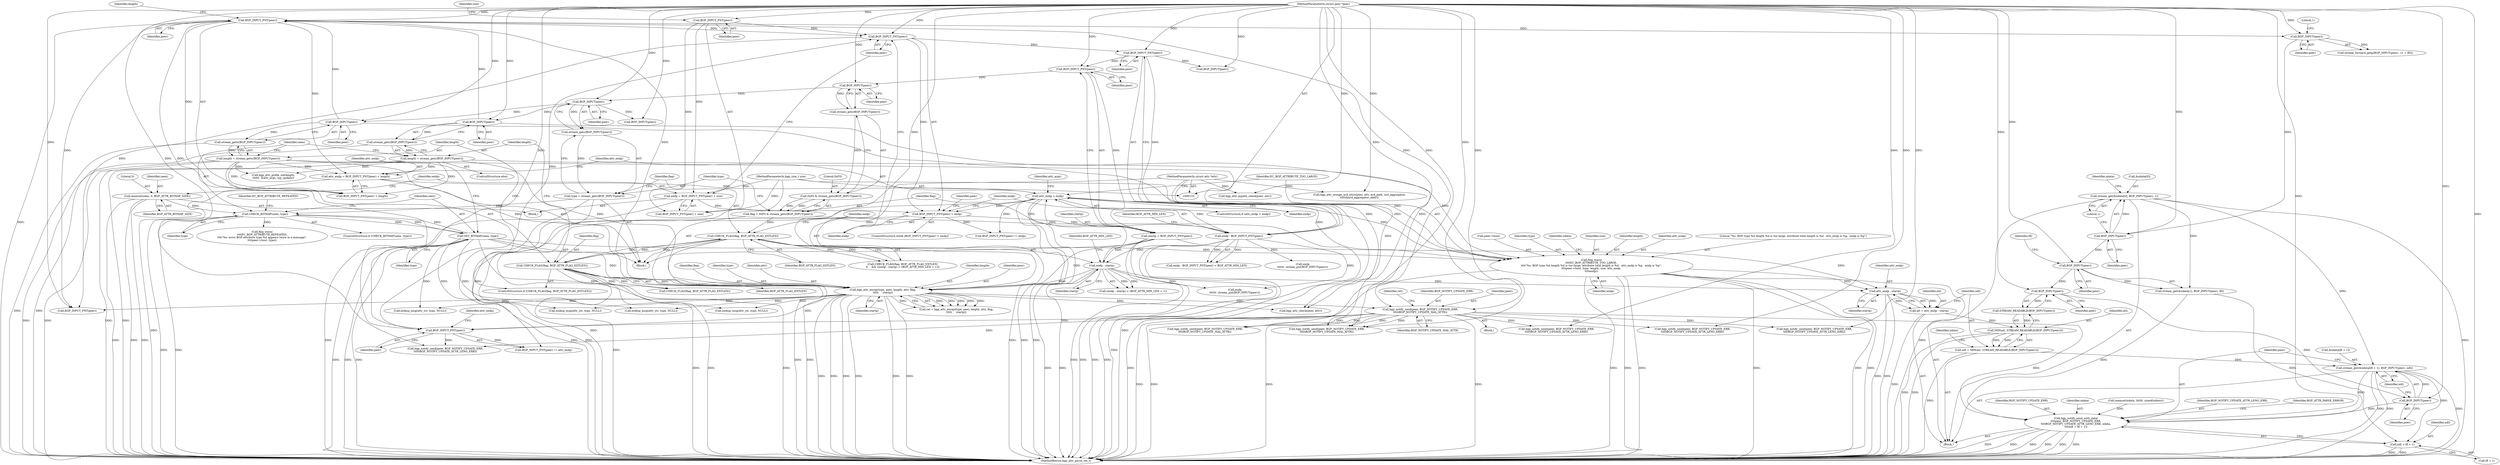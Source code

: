 digraph "0_frr_943d595a018e69b550db08cccba1d0778a86705a@array" {
"1000364" [label="(Call,stream_get(&ndata[lfl + 1], BGP_INPUT(peer), ndl))"];
"1000334" [label="(Call,stream_get(&ndata[0], BGP_INPUT(peer), 1))"];
"1000339" [label="(Call,BGP_INPUT(peer))"];
"1000328" [label="(Call,BGP_INPUT(peer))"];
"1000293" [label="(Call,BGP_INPUT_PNT(peer))"];
"1000261" [label="(Call,BGP_INPUT(peer))"];
"1000220" [label="(Call,BGP_INPUT(peer))"];
"1000215" [label="(Call,BGP_INPUT(peer))"];
"1000208" [label="(Call,BGP_INPUT_PNT(peer))"];
"1000183" [label="(Call,BGP_INPUT_PNT(peer))"];
"1000175" [label="(Call,BGP_INPUT_PNT(peer))"];
"1000636" [label="(Call,BGP_INPUT_PNT(peer))"];
"1000571" [label="(Call,bgp_notify_send(peer, BGP_NOTIFY_UPDATE_ERR,\n\t\t\t\t\tBGP_NOTIFY_UPDATE_MAL_ATTR))"];
"1000535" [label="(Call,bgp_attr_encap(type, peer, length, attr, flag,\n\t\t\t\t\t     startp))"];
"1000287" [label="(Call,SET_BITMAP(seen, type))"];
"1000270" [label="(Call,CHECK_BITMAP(seen, type))"];
"1000163" [label="(Call,memset(seen, 0, BGP_ATTR_BITMAP_SIZE))"];
"1000217" [label="(Call,type = stream_getc(BGP_INPUT(peer)))"];
"1000219" [label="(Call,stream_getc(BGP_INPUT(peer)))"];
"1000134" [label="(MethodParameterIn,struct peer *peer)"];
"1000258" [label="(Call,length = stream_getw(BGP_INPUT(peer)))"];
"1000260" [label="(Call,stream_getw(BGP_INPUT(peer)))"];
"1000264" [label="(Call,length = stream_getc(BGP_INPUT(peer)))"];
"1000266" [label="(Call,stream_getc(BGP_INPUT(peer)))"];
"1000267" [label="(Call,BGP_INPUT(peer))"];
"1000135" [label="(MethodParameterIn,struct attr *attr)"];
"1000255" [label="(Call,CHECK_FLAG(flag, BGP_ATTR_FLAG_EXTLEN))"];
"1000224" [label="(Call,CHECK_FLAG(flag, BGP_ATTR_FLAG_EXTLEN))"];
"1000210" [label="(Call,flag = 0xF0 & stream_getc(BGP_INPUT(peer)))"];
"1000212" [label="(Call,0xF0 & stream_getc(BGP_INPUT(peer)))"];
"1000214" [label="(Call,stream_getc(BGP_INPUT(peer)))"];
"1000206" [label="(Call,startp = BGP_INPUT_PNT(peer))"];
"1000228" [label="(Call,endp - startp)"];
"1000181" [label="(Call,endp - BGP_INPUT_PNT(peer))"];
"1000174" [label="(Call,BGP_INPUT_PNT(peer) < endp)"];
"1000167" [label="(Call,endp = BGP_INPUT_PNT(peer) + size)"];
"1000170" [label="(Call,BGP_INPUT_PNT(peer))"];
"1000136" [label="(MethodParameterIn,bgp_size_t size)"];
"1000297" [label="(Call,attr_endp > endp)"];
"1000290" [label="(Call,attr_endp = BGP_INPUT_PNT(peer) + length)"];
"1000371" [label="(Call,BGP_INPUT(peer))"];
"1000362" [label="(Call,BGP_INPUT(peer))"];
"1000347" [label="(Call,BGP_INPUT(peer))"];
"1000357" [label="(Call,ndl = MIN(atl, STREAM_READABLE(BGP_INPUT(peer))))"];
"1000359" [label="(Call,MIN(atl, STREAM_READABLE(BGP_INPUT(peer))))"];
"1000351" [label="(Call,atl = attr_endp - startp)"];
"1000353" [label="(Call,attr_endp - startp)"];
"1000301" [label="(Call,flog_warn(\n\t\t\t\tEC_BGP_ATTRIBUTE_TOO_LARGE,\n\t\t\t\t\"%s: BGP type %d length %d is too large, attribute total length is %d.  attr_endp is %p.  endp is %p\",\n\t\t\t\tpeer->host, type, length, size, attr_endp,\n\t\t\t\tendp))"];
"1000361" [label="(Call,STREAM_READABLE(BGP_INPUT(peer)))"];
"1000374" [label="(Call,bgp_notify_send_with_data(\n\t\t\t\tpeer, BGP_NOTIFY_UPDATE_ERR,\n\t\t\t\tBGP_NOTIFY_UPDATE_ATTR_LENG_ERR, ndata,\n\t\t\t\tndl + lfl + 1))"];
"1000379" [label="(Call,ndl + lfl + 1)"];
"1000637" [label="(Identifier,peer)"];
"1000287" [label="(Call,SET_BITMAP(seen, type))"];
"1000573" [label="(Identifier,BGP_NOTIFY_UPDATE_ERR)"];
"1000570" [label="(Block,)"];
"1000195" [label="(Call,endp\n\t\t\t\t\t\t- stream_pnt(BGP_INPUT(peer)))"];
"1000227" [label="(Call,(endp - startp) < (BGP_ATTR_MIN_LEN + 1))"];
"1000673" [label="(Call,lookup_msg(attr_str, type, NULL))"];
"1000217" [label="(Call,type = stream_getc(BGP_INPUT(peer)))"];
"1000185" [label="(Identifier,BGP_ATTR_MIN_LEN)"];
"1000351" [label="(Call,atl = attr_endp - startp)"];
"1000664" [label="(Identifier,peer)"];
"1000373" [label="(Identifier,ndl)"];
"1000294" [label="(Identifier,peer)"];
"1000345" [label="(Identifier,ndata)"];
"1000169" [label="(Call,BGP_INPUT_PNT(peer) + size)"];
"1000328" [label="(Call,BGP_INPUT(peer))"];
"1000293" [label="(Call,BGP_INPUT_PNT(peer))"];
"1000218" [label="(Identifier,type)"];
"1000307" [label="(Identifier,type)"];
"1000354" [label="(Identifier,attr_endp)"];
"1000357" [label="(Call,ndl = MIN(atl, STREAM_READABLE(BGP_INPUT(peer))))"];
"1000259" [label="(Identifier,length)"];
"1000663" [label="(Call,BGP_INPUT_PNT(peer))"];
"1000377" [label="(Identifier,BGP_NOTIFY_UPDATE_ATTR_LENG_ERR)"];
"1000219" [label="(Call,stream_getc(BGP_INPUT(peer)))"];
"1000536" [label="(Identifier,type)"];
"1000535" [label="(Call,bgp_attr_encap(type, peer, length, attr, flag,\n\t\t\t\t\t     startp))"];
"1000334" [label="(Call,stream_get(&ndata[0], BGP_INPUT(peer), 1))"];
"1000374" [label="(Call,bgp_notify_send_with_data(\n\t\t\t\tpeer, BGP_NOTIFY_UPDATE_ERR,\n\t\t\t\tBGP_NOTIFY_UPDATE_ATTR_LENG_ERR, ndata,\n\t\t\t\tndl + lfl + 1))"];
"1000177" [label="(Identifier,endp)"];
"1000646" [label="(Call,lookup_msg(attr_str, type, NULL))"];
"1000281" [label="(Call,bgp_notify_send(peer, BGP_NOTIFY_UPDATE_ERR,\n\t\t\t\t\tBGP_NOTIFY_UPDATE_MAL_ATTR))"];
"1000272" [label="(Identifier,type)"];
"1000295" [label="(Identifier,length)"];
"1000290" [label="(Call,attr_endp = BGP_INPUT_PNT(peer) + length)"];
"1000248" [label="(Call,bgp_notify_send(peer, BGP_NOTIFY_UPDATE_ERR,\n\t\t\t\t\tBGP_NOTIFY_UPDATE_ATTR_LENG_ERR))"];
"1000572" [label="(Identifier,peer)"];
"1000329" [label="(Identifier,peer)"];
"1000363" [label="(Identifier,peer)"];
"1000207" [label="(Identifier,startp)"];
"1000291" [label="(Identifier,attr_endp)"];
"1000385" [label="(Identifier,BGP_ATTR_PARSE_ERROR)"];
"1000375" [label="(Identifier,peer)"];
"1000167" [label="(Call,endp = BGP_INPUT_PNT(peer) + size)"];
"1000300" [label="(Block,)"];
"1000539" [label="(Identifier,attr)"];
"1000172" [label="(Identifier,size)"];
"1000571" [label="(Call,bgp_notify_send(peer, BGP_NOTIFY_UPDATE_ERR,\n\t\t\t\t\tBGP_NOTIFY_UPDATE_MAL_ATTR))"];
"1000371" [label="(Call,BGP_INPUT(peer))"];
"1000254" [label="(ControlStructure,if (CHECK_FLAG(flag, BGP_ATTR_FLAG_EXTLEN)))"];
"1000176" [label="(Identifier,peer)"];
"1000182" [label="(Identifier,endp)"];
"1000390" [label="(Identifier,attr_args)"];
"1000361" [label="(Call,STREAM_READABLE(BGP_INPUT(peer)))"];
"1000747" [label="(Call,bgp_attr_aspath_check(peer, attr))"];
"1000296" [label="(ControlStructure,if (attr_endp > endp))"];
"1000367" [label="(Identifier,ndata)"];
"1000342" [label="(Call,stream_get(&ndata[1], BGP_INPUT(peer), lfl))"];
"1000211" [label="(Identifier,flag)"];
"1000139" [label="(Block,)"];
"1000171" [label="(Identifier,peer)"];
"1000225" [label="(Identifier,flag)"];
"1000353" [label="(Call,attr_endp - startp)"];
"1000200" [label="(Call,bgp_notify_send(peer, BGP_NOTIFY_UPDATE_ERR,\n\t\t\t\t\tBGP_NOTIFY_UPDATE_ATTR_LENG_ERR))"];
"1000299" [label="(Identifier,endp)"];
"1000267" [label="(Call,BGP_INPUT(peer))"];
"1000348" [label="(Identifier,peer)"];
"1000358" [label="(Identifier,ndl)"];
"1000635" [label="(Call,BGP_INPUT_PNT(peer) != attr_endp)"];
"1000288" [label="(Identifier,seen)"];
"1000164" [label="(Identifier,seen)"];
"1000232" [label="(Identifier,BGP_ATTR_MIN_LEN)"];
"1000352" [label="(Identifier,atl)"];
"1000221" [label="(Identifier,peer)"];
"1000165" [label="(Literal,0)"];
"1000341" [label="(Literal,1)"];
"1000359" [label="(Call,MIN(atl, STREAM_READABLE(BGP_INPUT(peer))))"];
"1000255" [label="(Call,CHECK_FLAG(flag, BGP_ATTR_FLAG_EXTLEN))"];
"1000692" [label="(Call,bgp_attr_check(peer, attr))"];
"1000376" [label="(Identifier,BGP_NOTIFY_UPDATE_ERR)"];
"1000662" [label="(Call,BGP_INPUT_PNT(peer) != endp)"];
"1000601" [label="(Call,lookup_msg(attr_str, type, NULL))"];
"1000314" [label="(Identifier,ndata)"];
"1000677" [label="(Call,bgp_notify_send(peer, BGP_NOTIFY_UPDATE_ERR,\n\t\t\t\tBGP_NOTIFY_UPDATE_ATTR_LENG_ERR))"];
"1000339" [label="(Call,BGP_INPUT(peer))"];
"1000168" [label="(Identifier,endp)"];
"1000379" [label="(Call,ndl + lfl + 1)"];
"1000268" [label="(Identifier,peer)"];
"1000372" [label="(Identifier,peer)"];
"1000274" [label="(Call,flog_warn(\n\t\t\t\tEC_BGP_ATTRIBUTE_REPEATED,\n\t\t\t\t\"%s: error BGP attribute type %d appears twice in a message\",\n\t\t\t\tpeer->host, type))"];
"1000533" [label="(Call,ret = bgp_attr_encap(type, peer, length, attr, flag,\n\t\t\t\t\t     startp))"];
"1000362" [label="(Call,BGP_INPUT(peer))"];
"1000327" [label="(Call,stream_forward_getp(BGP_INPUT(peer), -(1 + lfl)))"];
"1000301" [label="(Call,flog_warn(\n\t\t\t\tEC_BGP_ATTRIBUTE_TOO_LARGE,\n\t\t\t\t\"%s: BGP type %d length %d is too large, attribute total length is %d.  attr_endp is %p.  endp is %p\",\n\t\t\t\tpeer->host, type, length, size, attr_endp,\n\t\t\t\tendp))"];
"1000322" [label="(Call,CHECK_FLAG(flag, BGP_ATTR_FLAG_EXTLEN))"];
"1000226" [label="(Identifier,BGP_ATTR_FLAG_EXTLEN)"];
"1000298" [label="(Identifier,attr_endp)"];
"1000170" [label="(Call,BGP_INPUT_PNT(peer))"];
"1000206" [label="(Call,startp = BGP_INPUT_PNT(peer))"];
"1000541" [label="(Identifier,startp)"];
"1000257" [label="(Identifier,BGP_ATTR_FLAG_EXTLEN)"];
"1000209" [label="(Identifier,peer)"];
"1000265" [label="(Identifier,length)"];
"1000636" [label="(Call,BGP_INPUT_PNT(peer))"];
"1000262" [label="(Identifier,peer)"];
"1000181" [label="(Call,endp - BGP_INPUT_PNT(peer))"];
"1000712" [label="(Call,bgp_attr_munge_as4_attrs(peer, attr, as4_path, as4_aggregator,\n\t\t\t\t\t&as4_aggregator_addr))"];
"1000546" [label="(Call,bgp_attr_prefix_sid(length,\n\t\t\t\t\t\t  &attr_args, mp_update))"];
"1000180" [label="(Call,endp - BGP_INPUT_PNT(peer) < BGP_ATTR_MIN_LEN)"];
"1000243" [label="(Call,endp\n\t\t\t\t\t\t- stream_pnt(BGP_INPUT(peer)))"];
"1000335" [label="(Call,&ndata[0])"];
"1000173" [label="(ControlStructure,while (BGP_INPUT_PNT(peer) < endp))"];
"1000381" [label="(Call,lfl + 1)"];
"1000215" [label="(Call,BGP_INPUT(peer))"];
"1000198" [label="(Call,BGP_INPUT(peer))"];
"1000230" [label="(Identifier,startp)"];
"1000347" [label="(Call,BGP_INPUT(peer))"];
"1000623" [label="(Call,lookup_msg(attr_str, type, NULL))"];
"1000349" [label="(Identifier,lfl)"];
"1000210" [label="(Call,flag = 0xF0 & stream_getc(BGP_INPUT(peer)))"];
"1000297" [label="(Call,attr_endp > endp)"];
"1000214" [label="(Call,stream_getc(BGP_INPUT(peer)))"];
"1000574" [label="(Identifier,BGP_NOTIFY_UPDATE_MAL_ATTR)"];
"1000135" [label="(MethodParameterIn,struct attr *attr)"];
"1000220" [label="(Call,BGP_INPUT(peer))"];
"1000260" [label="(Call,stream_getw(BGP_INPUT(peer)))"];
"1000269" [label="(ControlStructure,if (CHECK_BITMAP(seen, type)))"];
"1000228" [label="(Call,endp - startp)"];
"1000246" [label="(Call,BGP_INPUT(peer))"];
"1000309" [label="(Identifier,size)"];
"1000261" [label="(Call,BGP_INPUT(peer))"];
"1000175" [label="(Call,BGP_INPUT_PNT(peer))"];
"1000340" [label="(Identifier,peer)"];
"1000650" [label="(Call,bgp_notify_send(peer, BGP_NOTIFY_UPDATE_ERR,\n\t\t\t\t\tBGP_NOTIFY_UPDATE_ATTR_LENG_ERR))"];
"1000208" [label="(Call,BGP_INPUT_PNT(peer))"];
"1000380" [label="(Identifier,ndl)"];
"1000275" [label="(Identifier,EC_BGP_ATTRIBUTE_REPEATED)"];
"1000638" [label="(Identifier,attr_endp)"];
"1000163" [label="(Call,memset(seen, 0, BGP_ATTR_BITMAP_SIZE))"];
"1000365" [label="(Call,&ndata[lfl + 1])"];
"1000256" [label="(Identifier,flag)"];
"1000229" [label="(Identifier,endp)"];
"1000216" [label="(Identifier,peer)"];
"1000302" [label="(Identifier,EC_BGP_ATTRIBUTE_TOO_LARGE)"];
"1000271" [label="(Identifier,seen)"];
"1000364" [label="(Call,stream_get(&ndata[lfl + 1], BGP_INPUT(peer), ndl))"];
"1000174" [label="(Call,BGP_INPUT_PNT(peer) < endp)"];
"1000224" [label="(Call,CHECK_FLAG(flag, BGP_ATTR_FLAG_EXTLEN))"];
"1000360" [label="(Identifier,atl)"];
"1000311" [label="(Identifier,endp)"];
"1000538" [label="(Identifier,length)"];
"1000270" [label="(Call,CHECK_BITMAP(seen, type))"];
"1000166" [label="(Identifier,BGP_ATTR_BITMAP_SIZE)"];
"1000355" [label="(Identifier,startp)"];
"1000537" [label="(Identifier,peer)"];
"1000720" [label="(Call,bgp_notify_send(peer, BGP_NOTIFY_UPDATE_ERR,\n\t\t\t\tBGP_NOTIFY_UPDATE_MAL_ATTR))"];
"1000178" [label="(Block,)"];
"1000213" [label="(Literal,0xF0)"];
"1000378" [label="(Identifier,ndata)"];
"1000313" [label="(Call,memset(ndata, 0x00, sizeof(ndata)))"];
"1000308" [label="(Identifier,length)"];
"1000289" [label="(Identifier,type)"];
"1000264" [label="(Call,length = stream_getc(BGP_INPUT(peer)))"];
"1000258" [label="(Call,length = stream_getw(BGP_INPUT(peer)))"];
"1000212" [label="(Call,0xF0 & stream_getc(BGP_INPUT(peer)))"];
"1000292" [label="(Call,BGP_INPUT_PNT(peer) + length)"];
"1000540" [label="(Identifier,flag)"];
"1000332" [label="(Literal,1)"];
"1000310" [label="(Identifier,attr_endp)"];
"1000303" [label="(Literal,\"%s: BGP type %d length %d is too large, attribute total length is %d.  attr_endp is %p.  endp is %p\")"];
"1000304" [label="(Call,peer->host)"];
"1000266" [label="(Call,stream_getc(BGP_INPUT(peer)))"];
"1000263" [label="(ControlStructure,else)"];
"1000184" [label="(Identifier,peer)"];
"1000223" [label="(Call,CHECK_FLAG(flag, BGP_ATTR_FLAG_EXTLEN)\n\t\t    && ((endp - startp) < (BGP_ATTR_MIN_LEN + 1)))"];
"1000576" [label="(Identifier,ret)"];
"1000136" [label="(MethodParameterIn,bgp_size_t size)"];
"1000183" [label="(Call,BGP_INPUT_PNT(peer))"];
"1000134" [label="(MethodParameterIn,struct peer *peer)"];
"1000796" [label="(MethodReturn,bgp_attr_parse_ret_t)"];
"1000364" -> "1000300"  [label="AST: "];
"1000364" -> "1000373"  [label="CFG: "];
"1000365" -> "1000364"  [label="AST: "];
"1000371" -> "1000364"  [label="AST: "];
"1000373" -> "1000364"  [label="AST: "];
"1000375" -> "1000364"  [label="CFG: "];
"1000364" -> "1000796"  [label="DDG: "];
"1000364" -> "1000796"  [label="DDG: "];
"1000364" -> "1000796"  [label="DDG: "];
"1000334" -> "1000364"  [label="DDG: "];
"1000371" -> "1000364"  [label="DDG: "];
"1000357" -> "1000364"  [label="DDG: "];
"1000364" -> "1000374"  [label="DDG: "];
"1000364" -> "1000379"  [label="DDG: "];
"1000334" -> "1000300"  [label="AST: "];
"1000334" -> "1000341"  [label="CFG: "];
"1000335" -> "1000334"  [label="AST: "];
"1000339" -> "1000334"  [label="AST: "];
"1000341" -> "1000334"  [label="AST: "];
"1000345" -> "1000334"  [label="CFG: "];
"1000334" -> "1000796"  [label="DDG: "];
"1000334" -> "1000796"  [label="DDG: "];
"1000339" -> "1000334"  [label="DDG: "];
"1000334" -> "1000342"  [label="DDG: "];
"1000339" -> "1000340"  [label="CFG: "];
"1000340" -> "1000339"  [label="AST: "];
"1000341" -> "1000339"  [label="CFG: "];
"1000328" -> "1000339"  [label="DDG: "];
"1000134" -> "1000339"  [label="DDG: "];
"1000339" -> "1000347"  [label="DDG: "];
"1000328" -> "1000327"  [label="AST: "];
"1000328" -> "1000329"  [label="CFG: "];
"1000329" -> "1000328"  [label="AST: "];
"1000332" -> "1000328"  [label="CFG: "];
"1000328" -> "1000327"  [label="DDG: "];
"1000293" -> "1000328"  [label="DDG: "];
"1000134" -> "1000328"  [label="DDG: "];
"1000293" -> "1000292"  [label="AST: "];
"1000293" -> "1000294"  [label="CFG: "];
"1000294" -> "1000293"  [label="AST: "];
"1000295" -> "1000293"  [label="CFG: "];
"1000293" -> "1000796"  [label="DDG: "];
"1000293" -> "1000175"  [label="DDG: "];
"1000293" -> "1000290"  [label="DDG: "];
"1000293" -> "1000292"  [label="DDG: "];
"1000261" -> "1000293"  [label="DDG: "];
"1000267" -> "1000293"  [label="DDG: "];
"1000134" -> "1000293"  [label="DDG: "];
"1000293" -> "1000535"  [label="DDG: "];
"1000293" -> "1000571"  [label="DDG: "];
"1000293" -> "1000636"  [label="DDG: "];
"1000293" -> "1000663"  [label="DDG: "];
"1000261" -> "1000260"  [label="AST: "];
"1000261" -> "1000262"  [label="CFG: "];
"1000262" -> "1000261"  [label="AST: "];
"1000260" -> "1000261"  [label="CFG: "];
"1000261" -> "1000260"  [label="DDG: "];
"1000220" -> "1000261"  [label="DDG: "];
"1000134" -> "1000261"  [label="DDG: "];
"1000261" -> "1000281"  [label="DDG: "];
"1000220" -> "1000219"  [label="AST: "];
"1000220" -> "1000221"  [label="CFG: "];
"1000221" -> "1000220"  [label="AST: "];
"1000219" -> "1000220"  [label="CFG: "];
"1000220" -> "1000219"  [label="DDG: "];
"1000215" -> "1000220"  [label="DDG: "];
"1000134" -> "1000220"  [label="DDG: "];
"1000220" -> "1000246"  [label="DDG: "];
"1000220" -> "1000267"  [label="DDG: "];
"1000215" -> "1000214"  [label="AST: "];
"1000215" -> "1000216"  [label="CFG: "];
"1000216" -> "1000215"  [label="AST: "];
"1000214" -> "1000215"  [label="CFG: "];
"1000215" -> "1000214"  [label="DDG: "];
"1000208" -> "1000215"  [label="DDG: "];
"1000134" -> "1000215"  [label="DDG: "];
"1000208" -> "1000206"  [label="AST: "];
"1000208" -> "1000209"  [label="CFG: "];
"1000209" -> "1000208"  [label="AST: "];
"1000206" -> "1000208"  [label="CFG: "];
"1000208" -> "1000206"  [label="DDG: "];
"1000183" -> "1000208"  [label="DDG: "];
"1000134" -> "1000208"  [label="DDG: "];
"1000183" -> "1000181"  [label="AST: "];
"1000183" -> "1000184"  [label="CFG: "];
"1000184" -> "1000183"  [label="AST: "];
"1000181" -> "1000183"  [label="CFG: "];
"1000183" -> "1000181"  [label="DDG: "];
"1000175" -> "1000183"  [label="DDG: "];
"1000134" -> "1000183"  [label="DDG: "];
"1000183" -> "1000198"  [label="DDG: "];
"1000175" -> "1000174"  [label="AST: "];
"1000175" -> "1000176"  [label="CFG: "];
"1000176" -> "1000175"  [label="AST: "];
"1000177" -> "1000175"  [label="CFG: "];
"1000175" -> "1000174"  [label="DDG: "];
"1000636" -> "1000175"  [label="DDG: "];
"1000170" -> "1000175"  [label="DDG: "];
"1000134" -> "1000175"  [label="DDG: "];
"1000175" -> "1000663"  [label="DDG: "];
"1000636" -> "1000635"  [label="AST: "];
"1000636" -> "1000637"  [label="CFG: "];
"1000637" -> "1000636"  [label="AST: "];
"1000638" -> "1000636"  [label="CFG: "];
"1000636" -> "1000635"  [label="DDG: "];
"1000571" -> "1000636"  [label="DDG: "];
"1000535" -> "1000636"  [label="DDG: "];
"1000134" -> "1000636"  [label="DDG: "];
"1000636" -> "1000650"  [label="DDG: "];
"1000571" -> "1000570"  [label="AST: "];
"1000571" -> "1000574"  [label="CFG: "];
"1000572" -> "1000571"  [label="AST: "];
"1000573" -> "1000571"  [label="AST: "];
"1000574" -> "1000571"  [label="AST: "];
"1000576" -> "1000571"  [label="CFG: "];
"1000571" -> "1000796"  [label="DDG: "];
"1000571" -> "1000796"  [label="DDG: "];
"1000571" -> "1000796"  [label="DDG: "];
"1000571" -> "1000796"  [label="DDG: "];
"1000571" -> "1000200"  [label="DDG: "];
"1000571" -> "1000248"  [label="DDG: "];
"1000571" -> "1000281"  [label="DDG: "];
"1000571" -> "1000281"  [label="DDG: "];
"1000571" -> "1000374"  [label="DDG: "];
"1000535" -> "1000571"  [label="DDG: "];
"1000134" -> "1000571"  [label="DDG: "];
"1000571" -> "1000650"  [label="DDG: "];
"1000571" -> "1000677"  [label="DDG: "];
"1000571" -> "1000720"  [label="DDG: "];
"1000571" -> "1000720"  [label="DDG: "];
"1000535" -> "1000533"  [label="AST: "];
"1000535" -> "1000541"  [label="CFG: "];
"1000536" -> "1000535"  [label="AST: "];
"1000537" -> "1000535"  [label="AST: "];
"1000538" -> "1000535"  [label="AST: "];
"1000539" -> "1000535"  [label="AST: "];
"1000540" -> "1000535"  [label="AST: "];
"1000541" -> "1000535"  [label="AST: "];
"1000533" -> "1000535"  [label="CFG: "];
"1000535" -> "1000796"  [label="DDG: "];
"1000535" -> "1000796"  [label="DDG: "];
"1000535" -> "1000796"  [label="DDG: "];
"1000535" -> "1000796"  [label="DDG: "];
"1000535" -> "1000796"  [label="DDG: "];
"1000535" -> "1000796"  [label="DDG: "];
"1000535" -> "1000533"  [label="DDG: "];
"1000535" -> "1000533"  [label="DDG: "];
"1000535" -> "1000533"  [label="DDG: "];
"1000535" -> "1000533"  [label="DDG: "];
"1000535" -> "1000533"  [label="DDG: "];
"1000535" -> "1000533"  [label="DDG: "];
"1000287" -> "1000535"  [label="DDG: "];
"1000134" -> "1000535"  [label="DDG: "];
"1000258" -> "1000535"  [label="DDG: "];
"1000264" -> "1000535"  [label="DDG: "];
"1000135" -> "1000535"  [label="DDG: "];
"1000255" -> "1000535"  [label="DDG: "];
"1000206" -> "1000535"  [label="DDG: "];
"1000228" -> "1000535"  [label="DDG: "];
"1000535" -> "1000601"  [label="DDG: "];
"1000535" -> "1000623"  [label="DDG: "];
"1000535" -> "1000646"  [label="DDG: "];
"1000535" -> "1000663"  [label="DDG: "];
"1000535" -> "1000673"  [label="DDG: "];
"1000535" -> "1000692"  [label="DDG: "];
"1000287" -> "1000178"  [label="AST: "];
"1000287" -> "1000289"  [label="CFG: "];
"1000288" -> "1000287"  [label="AST: "];
"1000289" -> "1000287"  [label="AST: "];
"1000291" -> "1000287"  [label="CFG: "];
"1000287" -> "1000796"  [label="DDG: "];
"1000287" -> "1000796"  [label="DDG: "];
"1000287" -> "1000796"  [label="DDG: "];
"1000287" -> "1000270"  [label="DDG: "];
"1000270" -> "1000287"  [label="DDG: "];
"1000270" -> "1000287"  [label="DDG: "];
"1000287" -> "1000301"  [label="DDG: "];
"1000287" -> "1000601"  [label="DDG: "];
"1000287" -> "1000623"  [label="DDG: "];
"1000287" -> "1000646"  [label="DDG: "];
"1000287" -> "1000673"  [label="DDG: "];
"1000270" -> "1000269"  [label="AST: "];
"1000270" -> "1000272"  [label="CFG: "];
"1000271" -> "1000270"  [label="AST: "];
"1000272" -> "1000270"  [label="AST: "];
"1000275" -> "1000270"  [label="CFG: "];
"1000288" -> "1000270"  [label="CFG: "];
"1000270" -> "1000796"  [label="DDG: "];
"1000270" -> "1000796"  [label="DDG: "];
"1000163" -> "1000270"  [label="DDG: "];
"1000217" -> "1000270"  [label="DDG: "];
"1000270" -> "1000274"  [label="DDG: "];
"1000163" -> "1000139"  [label="AST: "];
"1000163" -> "1000166"  [label="CFG: "];
"1000164" -> "1000163"  [label="AST: "];
"1000165" -> "1000163"  [label="AST: "];
"1000166" -> "1000163"  [label="AST: "];
"1000168" -> "1000163"  [label="CFG: "];
"1000163" -> "1000796"  [label="DDG: "];
"1000163" -> "1000796"  [label="DDG: "];
"1000163" -> "1000796"  [label="DDG: "];
"1000217" -> "1000178"  [label="AST: "];
"1000217" -> "1000219"  [label="CFG: "];
"1000218" -> "1000217"  [label="AST: "];
"1000219" -> "1000217"  [label="AST: "];
"1000225" -> "1000217"  [label="CFG: "];
"1000217" -> "1000796"  [label="DDG: "];
"1000217" -> "1000796"  [label="DDG: "];
"1000219" -> "1000217"  [label="DDG: "];
"1000134" -> "1000133"  [label="AST: "];
"1000134" -> "1000796"  [label="DDG: "];
"1000134" -> "1000170"  [label="DDG: "];
"1000134" -> "1000198"  [label="DDG: "];
"1000134" -> "1000200"  [label="DDG: "];
"1000134" -> "1000246"  [label="DDG: "];
"1000134" -> "1000248"  [label="DDG: "];
"1000134" -> "1000267"  [label="DDG: "];
"1000134" -> "1000281"  [label="DDG: "];
"1000134" -> "1000347"  [label="DDG: "];
"1000134" -> "1000362"  [label="DDG: "];
"1000134" -> "1000371"  [label="DDG: "];
"1000134" -> "1000374"  [label="DDG: "];
"1000134" -> "1000650"  [label="DDG: "];
"1000134" -> "1000663"  [label="DDG: "];
"1000134" -> "1000677"  [label="DDG: "];
"1000134" -> "1000692"  [label="DDG: "];
"1000134" -> "1000712"  [label="DDG: "];
"1000134" -> "1000720"  [label="DDG: "];
"1000134" -> "1000747"  [label="DDG: "];
"1000258" -> "1000254"  [label="AST: "];
"1000258" -> "1000260"  [label="CFG: "];
"1000259" -> "1000258"  [label="AST: "];
"1000260" -> "1000258"  [label="AST: "];
"1000271" -> "1000258"  [label="CFG: "];
"1000258" -> "1000796"  [label="DDG: "];
"1000258" -> "1000796"  [label="DDG: "];
"1000260" -> "1000258"  [label="DDG: "];
"1000258" -> "1000290"  [label="DDG: "];
"1000258" -> "1000292"  [label="DDG: "];
"1000258" -> "1000301"  [label="DDG: "];
"1000258" -> "1000546"  [label="DDG: "];
"1000260" -> "1000796"  [label="DDG: "];
"1000264" -> "1000263"  [label="AST: "];
"1000264" -> "1000266"  [label="CFG: "];
"1000265" -> "1000264"  [label="AST: "];
"1000266" -> "1000264"  [label="AST: "];
"1000271" -> "1000264"  [label="CFG: "];
"1000264" -> "1000796"  [label="DDG: "];
"1000264" -> "1000796"  [label="DDG: "];
"1000266" -> "1000264"  [label="DDG: "];
"1000264" -> "1000290"  [label="DDG: "];
"1000264" -> "1000292"  [label="DDG: "];
"1000264" -> "1000301"  [label="DDG: "];
"1000264" -> "1000546"  [label="DDG: "];
"1000266" -> "1000267"  [label="CFG: "];
"1000267" -> "1000266"  [label="AST: "];
"1000266" -> "1000796"  [label="DDG: "];
"1000267" -> "1000266"  [label="DDG: "];
"1000267" -> "1000268"  [label="CFG: "];
"1000268" -> "1000267"  [label="AST: "];
"1000267" -> "1000281"  [label="DDG: "];
"1000135" -> "1000133"  [label="AST: "];
"1000135" -> "1000796"  [label="DDG: "];
"1000135" -> "1000692"  [label="DDG: "];
"1000135" -> "1000712"  [label="DDG: "];
"1000135" -> "1000747"  [label="DDG: "];
"1000255" -> "1000254"  [label="AST: "];
"1000255" -> "1000257"  [label="CFG: "];
"1000256" -> "1000255"  [label="AST: "];
"1000257" -> "1000255"  [label="AST: "];
"1000259" -> "1000255"  [label="CFG: "];
"1000265" -> "1000255"  [label="CFG: "];
"1000255" -> "1000796"  [label="DDG: "];
"1000255" -> "1000796"  [label="DDG: "];
"1000255" -> "1000796"  [label="DDG: "];
"1000255" -> "1000224"  [label="DDG: "];
"1000224" -> "1000255"  [label="DDG: "];
"1000224" -> "1000255"  [label="DDG: "];
"1000255" -> "1000322"  [label="DDG: "];
"1000255" -> "1000322"  [label="DDG: "];
"1000224" -> "1000223"  [label="AST: "];
"1000224" -> "1000226"  [label="CFG: "];
"1000225" -> "1000224"  [label="AST: "];
"1000226" -> "1000224"  [label="AST: "];
"1000229" -> "1000224"  [label="CFG: "];
"1000223" -> "1000224"  [label="CFG: "];
"1000224" -> "1000796"  [label="DDG: "];
"1000224" -> "1000796"  [label="DDG: "];
"1000224" -> "1000223"  [label="DDG: "];
"1000224" -> "1000223"  [label="DDG: "];
"1000210" -> "1000224"  [label="DDG: "];
"1000210" -> "1000178"  [label="AST: "];
"1000210" -> "1000212"  [label="CFG: "];
"1000211" -> "1000210"  [label="AST: "];
"1000212" -> "1000210"  [label="AST: "];
"1000218" -> "1000210"  [label="CFG: "];
"1000210" -> "1000796"  [label="DDG: "];
"1000212" -> "1000210"  [label="DDG: "];
"1000212" -> "1000210"  [label="DDG: "];
"1000212" -> "1000214"  [label="CFG: "];
"1000213" -> "1000212"  [label="AST: "];
"1000214" -> "1000212"  [label="AST: "];
"1000214" -> "1000212"  [label="DDG: "];
"1000206" -> "1000178"  [label="AST: "];
"1000207" -> "1000206"  [label="AST: "];
"1000211" -> "1000206"  [label="CFG: "];
"1000206" -> "1000796"  [label="DDG: "];
"1000206" -> "1000796"  [label="DDG: "];
"1000206" -> "1000228"  [label="DDG: "];
"1000206" -> "1000353"  [label="DDG: "];
"1000228" -> "1000227"  [label="AST: "];
"1000228" -> "1000230"  [label="CFG: "];
"1000229" -> "1000228"  [label="AST: "];
"1000230" -> "1000228"  [label="AST: "];
"1000232" -> "1000228"  [label="CFG: "];
"1000228" -> "1000796"  [label="DDG: "];
"1000228" -> "1000796"  [label="DDG: "];
"1000228" -> "1000227"  [label="DDG: "];
"1000228" -> "1000227"  [label="DDG: "];
"1000181" -> "1000228"  [label="DDG: "];
"1000228" -> "1000243"  [label="DDG: "];
"1000228" -> "1000297"  [label="DDG: "];
"1000228" -> "1000353"  [label="DDG: "];
"1000181" -> "1000180"  [label="AST: "];
"1000182" -> "1000181"  [label="AST: "];
"1000185" -> "1000181"  [label="CFG: "];
"1000181" -> "1000796"  [label="DDG: "];
"1000181" -> "1000796"  [label="DDG: "];
"1000181" -> "1000180"  [label="DDG: "];
"1000181" -> "1000180"  [label="DDG: "];
"1000174" -> "1000181"  [label="DDG: "];
"1000181" -> "1000195"  [label="DDG: "];
"1000181" -> "1000243"  [label="DDG: "];
"1000181" -> "1000297"  [label="DDG: "];
"1000174" -> "1000173"  [label="AST: "];
"1000174" -> "1000177"  [label="CFG: "];
"1000177" -> "1000174"  [label="AST: "];
"1000182" -> "1000174"  [label="CFG: "];
"1000664" -> "1000174"  [label="CFG: "];
"1000174" -> "1000796"  [label="DDG: "];
"1000167" -> "1000174"  [label="DDG: "];
"1000297" -> "1000174"  [label="DDG: "];
"1000174" -> "1000662"  [label="DDG: "];
"1000167" -> "1000139"  [label="AST: "];
"1000167" -> "1000169"  [label="CFG: "];
"1000168" -> "1000167"  [label="AST: "];
"1000169" -> "1000167"  [label="AST: "];
"1000176" -> "1000167"  [label="CFG: "];
"1000167" -> "1000796"  [label="DDG: "];
"1000170" -> "1000167"  [label="DDG: "];
"1000136" -> "1000167"  [label="DDG: "];
"1000170" -> "1000169"  [label="AST: "];
"1000170" -> "1000171"  [label="CFG: "];
"1000171" -> "1000170"  [label="AST: "];
"1000172" -> "1000170"  [label="CFG: "];
"1000170" -> "1000169"  [label="DDG: "];
"1000136" -> "1000133"  [label="AST: "];
"1000136" -> "1000796"  [label="DDG: "];
"1000136" -> "1000169"  [label="DDG: "];
"1000136" -> "1000301"  [label="DDG: "];
"1000297" -> "1000296"  [label="AST: "];
"1000297" -> "1000299"  [label="CFG: "];
"1000298" -> "1000297"  [label="AST: "];
"1000299" -> "1000297"  [label="AST: "];
"1000302" -> "1000297"  [label="CFG: "];
"1000390" -> "1000297"  [label="CFG: "];
"1000297" -> "1000796"  [label="DDG: "];
"1000297" -> "1000796"  [label="DDG: "];
"1000297" -> "1000796"  [label="DDG: "];
"1000290" -> "1000297"  [label="DDG: "];
"1000297" -> "1000301"  [label="DDG: "];
"1000297" -> "1000301"  [label="DDG: "];
"1000297" -> "1000635"  [label="DDG: "];
"1000297" -> "1000662"  [label="DDG: "];
"1000290" -> "1000178"  [label="AST: "];
"1000290" -> "1000292"  [label="CFG: "];
"1000291" -> "1000290"  [label="AST: "];
"1000292" -> "1000290"  [label="AST: "];
"1000298" -> "1000290"  [label="CFG: "];
"1000290" -> "1000796"  [label="DDG: "];
"1000371" -> "1000372"  [label="CFG: "];
"1000372" -> "1000371"  [label="AST: "];
"1000373" -> "1000371"  [label="CFG: "];
"1000362" -> "1000371"  [label="DDG: "];
"1000371" -> "1000374"  [label="DDG: "];
"1000362" -> "1000361"  [label="AST: "];
"1000362" -> "1000363"  [label="CFG: "];
"1000363" -> "1000362"  [label="AST: "];
"1000361" -> "1000362"  [label="CFG: "];
"1000362" -> "1000361"  [label="DDG: "];
"1000347" -> "1000362"  [label="DDG: "];
"1000347" -> "1000342"  [label="AST: "];
"1000347" -> "1000348"  [label="CFG: "];
"1000348" -> "1000347"  [label="AST: "];
"1000349" -> "1000347"  [label="CFG: "];
"1000347" -> "1000342"  [label="DDG: "];
"1000357" -> "1000300"  [label="AST: "];
"1000357" -> "1000359"  [label="CFG: "];
"1000358" -> "1000357"  [label="AST: "];
"1000359" -> "1000357"  [label="AST: "];
"1000367" -> "1000357"  [label="CFG: "];
"1000357" -> "1000796"  [label="DDG: "];
"1000359" -> "1000357"  [label="DDG: "];
"1000359" -> "1000357"  [label="DDG: "];
"1000359" -> "1000361"  [label="CFG: "];
"1000360" -> "1000359"  [label="AST: "];
"1000361" -> "1000359"  [label="AST: "];
"1000359" -> "1000796"  [label="DDG: "];
"1000359" -> "1000796"  [label="DDG: "];
"1000351" -> "1000359"  [label="DDG: "];
"1000361" -> "1000359"  [label="DDG: "];
"1000351" -> "1000300"  [label="AST: "];
"1000351" -> "1000353"  [label="CFG: "];
"1000352" -> "1000351"  [label="AST: "];
"1000353" -> "1000351"  [label="AST: "];
"1000358" -> "1000351"  [label="CFG: "];
"1000351" -> "1000796"  [label="DDG: "];
"1000353" -> "1000351"  [label="DDG: "];
"1000353" -> "1000351"  [label="DDG: "];
"1000353" -> "1000355"  [label="CFG: "];
"1000354" -> "1000353"  [label="AST: "];
"1000355" -> "1000353"  [label="AST: "];
"1000353" -> "1000796"  [label="DDG: "];
"1000353" -> "1000796"  [label="DDG: "];
"1000301" -> "1000353"  [label="DDG: "];
"1000301" -> "1000300"  [label="AST: "];
"1000301" -> "1000311"  [label="CFG: "];
"1000302" -> "1000301"  [label="AST: "];
"1000303" -> "1000301"  [label="AST: "];
"1000304" -> "1000301"  [label="AST: "];
"1000307" -> "1000301"  [label="AST: "];
"1000308" -> "1000301"  [label="AST: "];
"1000309" -> "1000301"  [label="AST: "];
"1000310" -> "1000301"  [label="AST: "];
"1000311" -> "1000301"  [label="AST: "];
"1000314" -> "1000301"  [label="CFG: "];
"1000301" -> "1000796"  [label="DDG: "];
"1000301" -> "1000796"  [label="DDG: "];
"1000301" -> "1000796"  [label="DDG: "];
"1000301" -> "1000796"  [label="DDG: "];
"1000301" -> "1000796"  [label="DDG: "];
"1000301" -> "1000796"  [label="DDG: "];
"1000301" -> "1000796"  [label="DDG: "];
"1000374" -> "1000300"  [label="AST: "];
"1000374" -> "1000379"  [label="CFG: "];
"1000375" -> "1000374"  [label="AST: "];
"1000376" -> "1000374"  [label="AST: "];
"1000377" -> "1000374"  [label="AST: "];
"1000378" -> "1000374"  [label="AST: "];
"1000379" -> "1000374"  [label="AST: "];
"1000385" -> "1000374"  [label="CFG: "];
"1000374" -> "1000796"  [label="DDG: "];
"1000374" -> "1000796"  [label="DDG: "];
"1000374" -> "1000796"  [label="DDG: "];
"1000374" -> "1000796"  [label="DDG: "];
"1000374" -> "1000796"  [label="DDG: "];
"1000374" -> "1000796"  [label="DDG: "];
"1000313" -> "1000374"  [label="DDG: "];
"1000342" -> "1000374"  [label="DDG: "];
"1000379" -> "1000381"  [label="CFG: "];
"1000380" -> "1000379"  [label="AST: "];
"1000381" -> "1000379"  [label="AST: "];
"1000379" -> "1000796"  [label="DDG: "];
"1000379" -> "1000796"  [label="DDG: "];
"1000342" -> "1000379"  [label="DDG: "];
}
